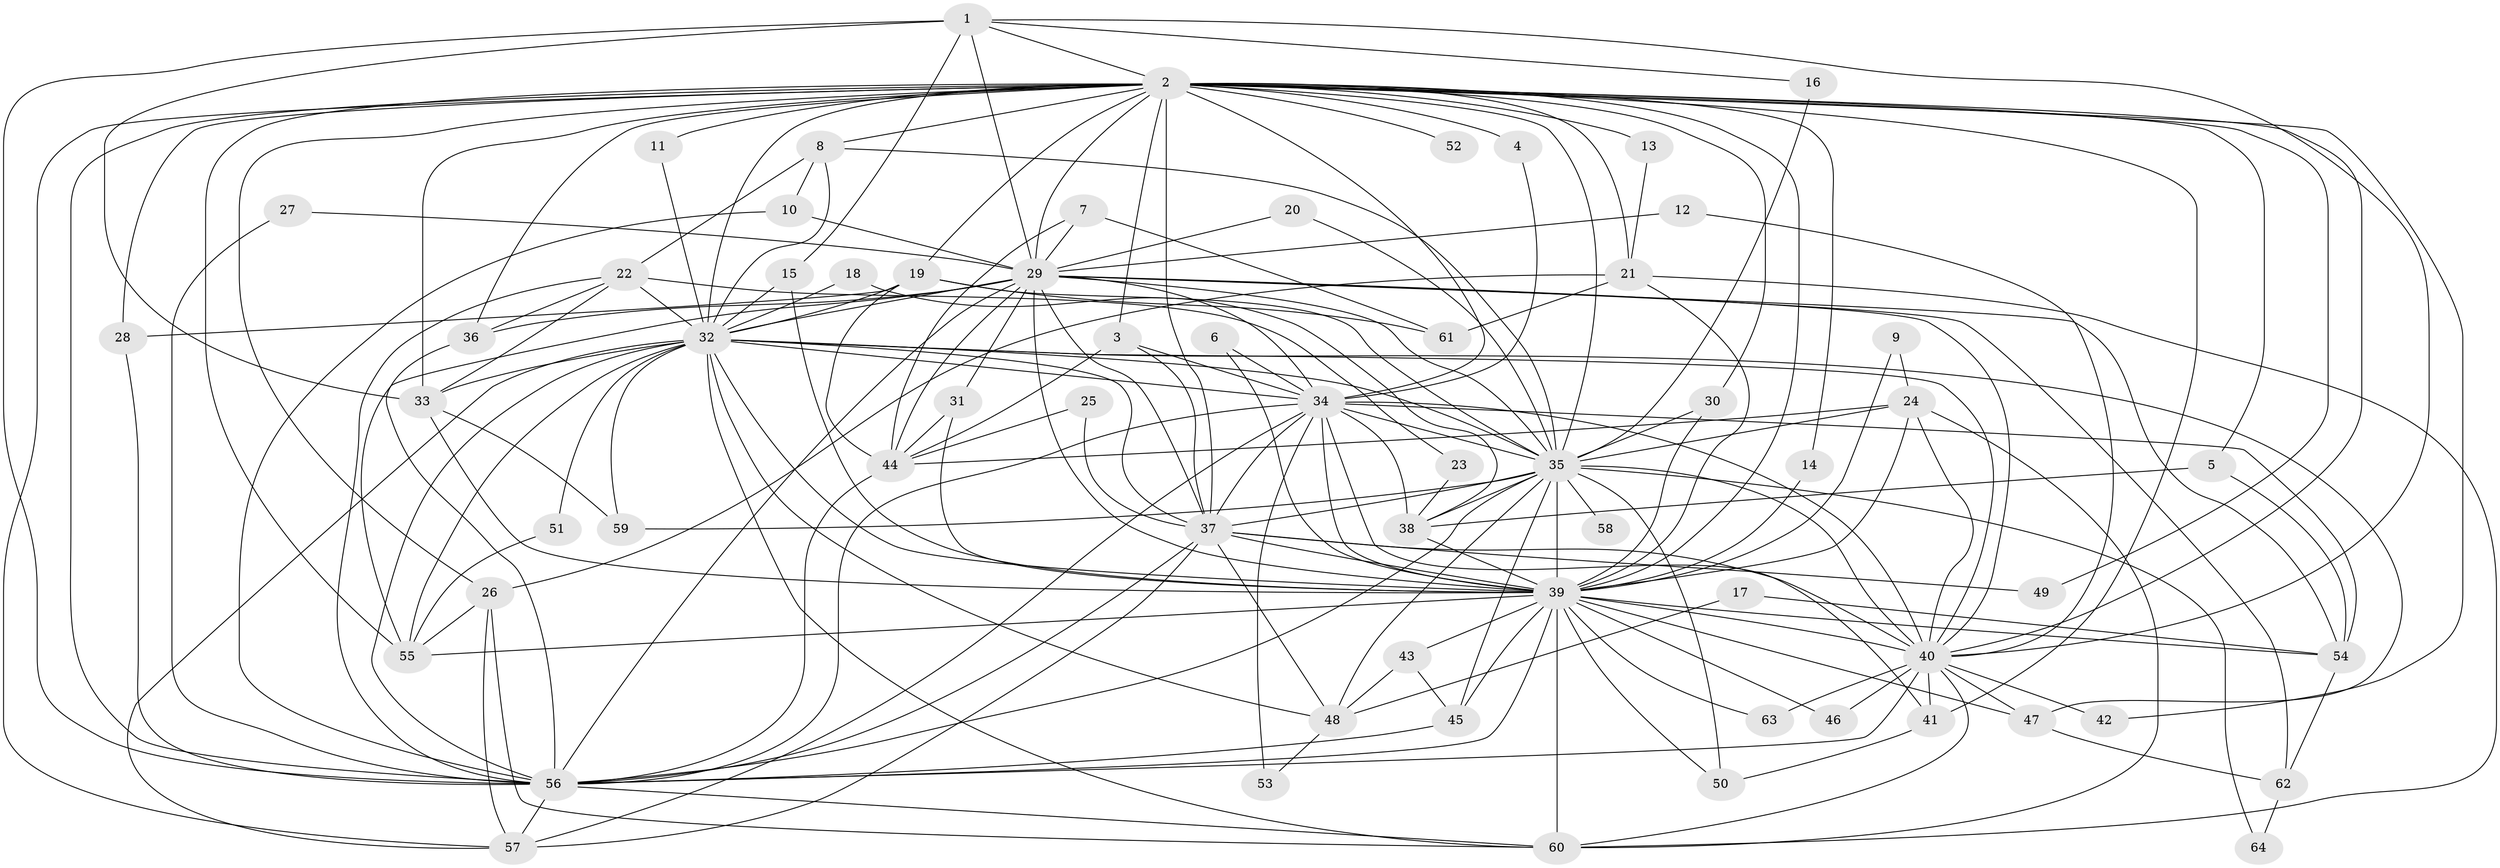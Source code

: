 // original degree distribution, {22: 0.0078125, 21: 0.015625, 15: 0.0078125, 26: 0.0078125, 24: 0.0078125, 23: 0.0078125, 17: 0.0078125, 31: 0.0078125, 20: 0.0078125, 5: 0.078125, 6: 0.0390625, 2: 0.46875, 4: 0.0703125, 7: 0.0078125, 3: 0.2578125}
// Generated by graph-tools (version 1.1) at 2025/25/03/09/25 03:25:38]
// undirected, 64 vertices, 188 edges
graph export_dot {
graph [start="1"]
  node [color=gray90,style=filled];
  1;
  2;
  3;
  4;
  5;
  6;
  7;
  8;
  9;
  10;
  11;
  12;
  13;
  14;
  15;
  16;
  17;
  18;
  19;
  20;
  21;
  22;
  23;
  24;
  25;
  26;
  27;
  28;
  29;
  30;
  31;
  32;
  33;
  34;
  35;
  36;
  37;
  38;
  39;
  40;
  41;
  42;
  43;
  44;
  45;
  46;
  47;
  48;
  49;
  50;
  51;
  52;
  53;
  54;
  55;
  56;
  57;
  58;
  59;
  60;
  61;
  62;
  63;
  64;
  1 -- 2 [weight=1.0];
  1 -- 15 [weight=1.0];
  1 -- 16 [weight=1.0];
  1 -- 29 [weight=1.0];
  1 -- 33 [weight=1.0];
  1 -- 40 [weight=1.0];
  1 -- 56 [weight=1.0];
  2 -- 3 [weight=1.0];
  2 -- 4 [weight=1.0];
  2 -- 5 [weight=1.0];
  2 -- 8 [weight=1.0];
  2 -- 11 [weight=1.0];
  2 -- 13 [weight=1.0];
  2 -- 14 [weight=1.0];
  2 -- 19 [weight=1.0];
  2 -- 21 [weight=1.0];
  2 -- 26 [weight=1.0];
  2 -- 28 [weight=1.0];
  2 -- 29 [weight=3.0];
  2 -- 30 [weight=1.0];
  2 -- 32 [weight=2.0];
  2 -- 33 [weight=1.0];
  2 -- 34 [weight=3.0];
  2 -- 35 [weight=2.0];
  2 -- 36 [weight=1.0];
  2 -- 37 [weight=3.0];
  2 -- 39 [weight=3.0];
  2 -- 40 [weight=2.0];
  2 -- 41 [weight=1.0];
  2 -- 42 [weight=1.0];
  2 -- 49 [weight=1.0];
  2 -- 52 [weight=2.0];
  2 -- 55 [weight=2.0];
  2 -- 56 [weight=2.0];
  2 -- 57 [weight=1.0];
  3 -- 34 [weight=1.0];
  3 -- 37 [weight=1.0];
  3 -- 44 [weight=1.0];
  4 -- 34 [weight=1.0];
  5 -- 38 [weight=1.0];
  5 -- 54 [weight=1.0];
  6 -- 34 [weight=1.0];
  6 -- 39 [weight=1.0];
  7 -- 29 [weight=1.0];
  7 -- 44 [weight=1.0];
  7 -- 61 [weight=1.0];
  8 -- 10 [weight=1.0];
  8 -- 22 [weight=2.0];
  8 -- 32 [weight=1.0];
  8 -- 35 [weight=1.0];
  9 -- 24 [weight=1.0];
  9 -- 39 [weight=1.0];
  10 -- 29 [weight=1.0];
  10 -- 56 [weight=1.0];
  11 -- 32 [weight=1.0];
  12 -- 29 [weight=1.0];
  12 -- 40 [weight=1.0];
  13 -- 21 [weight=1.0];
  14 -- 39 [weight=1.0];
  15 -- 32 [weight=1.0];
  15 -- 39 [weight=1.0];
  16 -- 35 [weight=1.0];
  17 -- 48 [weight=1.0];
  17 -- 54 [weight=1.0];
  18 -- 32 [weight=1.0];
  18 -- 38 [weight=1.0];
  19 -- 28 [weight=1.0];
  19 -- 32 [weight=1.0];
  19 -- 35 [weight=1.0];
  19 -- 44 [weight=1.0];
  19 -- 61 [weight=1.0];
  20 -- 29 [weight=1.0];
  20 -- 35 [weight=1.0];
  21 -- 26 [weight=1.0];
  21 -- 39 [weight=1.0];
  21 -- 60 [weight=1.0];
  21 -- 61 [weight=1.0];
  22 -- 23 [weight=1.0];
  22 -- 32 [weight=1.0];
  22 -- 33 [weight=1.0];
  22 -- 36 [weight=1.0];
  22 -- 56 [weight=1.0];
  23 -- 38 [weight=1.0];
  24 -- 35 [weight=1.0];
  24 -- 39 [weight=1.0];
  24 -- 40 [weight=1.0];
  24 -- 44 [weight=1.0];
  24 -- 60 [weight=1.0];
  25 -- 37 [weight=1.0];
  25 -- 44 [weight=1.0];
  26 -- 55 [weight=1.0];
  26 -- 57 [weight=1.0];
  26 -- 60 [weight=1.0];
  27 -- 29 [weight=1.0];
  27 -- 56 [weight=3.0];
  28 -- 56 [weight=1.0];
  29 -- 31 [weight=1.0];
  29 -- 32 [weight=1.0];
  29 -- 34 [weight=2.0];
  29 -- 35 [weight=2.0];
  29 -- 36 [weight=1.0];
  29 -- 37 [weight=1.0];
  29 -- 39 [weight=1.0];
  29 -- 40 [weight=1.0];
  29 -- 44 [weight=1.0];
  29 -- 54 [weight=1.0];
  29 -- 55 [weight=1.0];
  29 -- 56 [weight=1.0];
  29 -- 62 [weight=1.0];
  30 -- 35 [weight=1.0];
  30 -- 39 [weight=1.0];
  31 -- 39 [weight=1.0];
  31 -- 44 [weight=1.0];
  32 -- 33 [weight=1.0];
  32 -- 34 [weight=1.0];
  32 -- 35 [weight=1.0];
  32 -- 37 [weight=1.0];
  32 -- 39 [weight=2.0];
  32 -- 40 [weight=1.0];
  32 -- 47 [weight=1.0];
  32 -- 48 [weight=1.0];
  32 -- 51 [weight=1.0];
  32 -- 55 [weight=1.0];
  32 -- 56 [weight=1.0];
  32 -- 57 [weight=1.0];
  32 -- 59 [weight=1.0];
  32 -- 60 [weight=1.0];
  33 -- 39 [weight=1.0];
  33 -- 59 [weight=1.0];
  34 -- 35 [weight=1.0];
  34 -- 37 [weight=1.0];
  34 -- 38 [weight=1.0];
  34 -- 39 [weight=1.0];
  34 -- 40 [weight=1.0];
  34 -- 41 [weight=1.0];
  34 -- 53 [weight=2.0];
  34 -- 54 [weight=1.0];
  34 -- 56 [weight=1.0];
  34 -- 57 [weight=1.0];
  35 -- 37 [weight=2.0];
  35 -- 38 [weight=1.0];
  35 -- 39 [weight=1.0];
  35 -- 40 [weight=2.0];
  35 -- 45 [weight=1.0];
  35 -- 48 [weight=1.0];
  35 -- 50 [weight=1.0];
  35 -- 56 [weight=2.0];
  35 -- 58 [weight=1.0];
  35 -- 59 [weight=1.0];
  35 -- 64 [weight=1.0];
  36 -- 56 [weight=1.0];
  37 -- 39 [weight=1.0];
  37 -- 40 [weight=1.0];
  37 -- 48 [weight=1.0];
  37 -- 49 [weight=1.0];
  37 -- 56 [weight=2.0];
  37 -- 57 [weight=1.0];
  38 -- 39 [weight=1.0];
  39 -- 40 [weight=2.0];
  39 -- 43 [weight=1.0];
  39 -- 45 [weight=2.0];
  39 -- 46 [weight=1.0];
  39 -- 47 [weight=1.0];
  39 -- 50 [weight=1.0];
  39 -- 54 [weight=1.0];
  39 -- 55 [weight=1.0];
  39 -- 56 [weight=1.0];
  39 -- 60 [weight=1.0];
  39 -- 63 [weight=1.0];
  40 -- 41 [weight=1.0];
  40 -- 42 [weight=1.0];
  40 -- 46 [weight=1.0];
  40 -- 47 [weight=1.0];
  40 -- 56 [weight=1.0];
  40 -- 60 [weight=1.0];
  40 -- 63 [weight=1.0];
  41 -- 50 [weight=1.0];
  43 -- 45 [weight=1.0];
  43 -- 48 [weight=1.0];
  44 -- 56 [weight=1.0];
  45 -- 56 [weight=1.0];
  47 -- 62 [weight=1.0];
  48 -- 53 [weight=1.0];
  51 -- 55 [weight=1.0];
  54 -- 62 [weight=1.0];
  56 -- 57 [weight=1.0];
  56 -- 60 [weight=1.0];
  62 -- 64 [weight=1.0];
}
